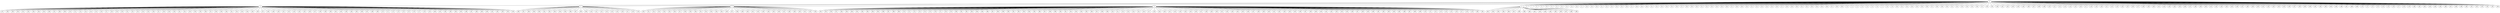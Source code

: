 
graph graphname {
    0 -- 1
0 -- 2
0 -- 3
0 -- 4
0 -- 5
0 -- 6
0 -- 7
0 -- 8
0 -- 9
0 -- 10
0 -- 11
0 -- 12
0 -- 13
0 -- 14
0 -- 15
0 -- 16
0 -- 17
0 -- 18
0 -- 19
0 -- 20
0 -- 21
0 -- 22
0 -- 23
0 -- 24
0 -- 25
0 -- 26
0 -- 27
0 -- 28
0 -- 29
0 -- 30
0 -- 31
0 -- 32
0 -- 33
0 -- 34
0 -- 35
0 -- 36
0 -- 37
0 -- 38
0 -- 39
0 -- 40
0 -- 41
0 -- 42
0 -- 43
0 -- 44
0 -- 45
0 -- 46
0 -- 47
0 -- 48
0 -- 49
0 -- 50
0 -- 51
0 -- 52
0 -- 53
0 -- 54
0 -- 55
0 -- 56
0 -- 57
0 -- 58
0 -- 59
0 -- 60
0 -- 61
0 -- 62
0 -- 63
0 -- 64
0 -- 65
0 -- 66
0 -- 67
0 -- 68
0 -- 69
0 -- 70
0 -- 71
0 -- 72
0 -- 73
0 -- 74
0 -- 75
0 -- 76
0 -- 77
0 -- 78
0 -- 79
0 -- 80
0 -- 81
0 -- 82
0 -- 83
0 -- 84
0 -- 85
0 -- 86
0 -- 87
0 -- 88
0 -- 89
0 -- 90
0 -- 91
0 -- 92
0 -- 93
0 -- 94
0 -- 95
0 -- 96
0 -- 97
0 -- 98
0 -- 99
0 -- 100
0 -- 101
0 -- 102
0 -- 103
0 -- 104
0 -- 105
0 -- 106
0 -- 107
0 -- 108
0 -- 109
0 -- 110
0 -- 111
0 -- 112
0 -- 113
0 -- 114
0 -- 115
0 -- 116
0 -- 117
0 -- 118
0 -- 119
0 -- 120
0 -- 121
0 -- 122
0 -- 123
0 -- 124
0 -- 125
0 -- 126
0 -- 127
0 -- 128
0 -- 129
0 -- 130
0 -- 131
0 -- 132
0 -- 133
0 -- 134
0 -- 135
0 -- 136
0 -- 137
0 -- 138
0 -- 139
0 -- 140
0 -- 141
0 -- 142
0 -- 143
0 -- 144
0 -- 145
0 -- 146
0 -- 147
0 -- 148
0 -- 149
0 -- 150
0 -- 151
0 -- 152
0 -- 153
0 -- 154
0 -- 155
0 -- 156
0 -- 157
0 -- 158
0 -- 159
0 -- 160
0 -- 161
0 -- 162
0 -- 163
0 -- 164
0 -- 165
0 -- 166
0 -- 167
0 -- 168
0 -- 169
0 -- 170
0 -- 171
0 -- 172
0 -- 173
0 -- 174
0 -- 175
0 -- 176
0 -- 177
0 -- 178
0 -- 179
0 -- 180
0 -- 181
0 -- 182
0 -- 183
0 -- 184
0 -- 185
0 -- 186
0 -- 187
0 -- 188
0 -- 189
0 -- 190
0 -- 191
0 -- 192
0 -- 193
0 -- 194
0 -- 195
0 -- 196
1 -- 197
1 -- 198
1 -- 199
1 -- 200
1 -- 201
1 -- 202
1 -- 203
1 -- 204
1 -- 205
1 -- 206
1 -- 207
1 -- 208
1 -- 209
1 -- 210
1 -- 211
1 -- 212
1 -- 213
1 -- 214
1 -- 215
1 -- 216
1 -- 217
1 -- 218
1 -- 219
1 -- 220
1 -- 221
1 -- 222
1 -- 223
1 -- 224
1 -- 225
1 -- 226
1 -- 227
1 -- 228
1 -- 229
1 -- 230
1 -- 231
1 -- 232
1 -- 233
1 -- 234
1 -- 235
1 -- 236
1 -- 237
1 -- 238
1 -- 239
1 -- 240
1 -- 241
1 -- 242
1 -- 243
1 -- 244
1 -- 245
1 -- 246
1 -- 247
1 -- 248
1 -- 249
1 -- 250
1 -- 251
1 -- 252
1 -- 253
1 -- 254
1 -- 255
1 -- 256
1 -- 257
1 -- 258
1 -- 259
1 -- 260
1 -- 261
1 -- 262
1 -- 263
1 -- 264
1 -- 265
1 -- 266
1 -- 267
1 -- 268
1 -- 269
1 -- 270
1 -- 271
1 -- 272
1 -- 273
1 -- 274
1 -- 275
1 -- 276
1 -- 277
1 -- 278
1 -- 279
1 -- 280
1 -- 281
1 -- 282
1 -- 283
1 -- 284
1 -- 285
1 -- 286
1 -- 287
1 -- 288
1 -- 289
1 -- 290
1 -- 291
1 -- 292
1 -- 293
1 -- 294
1 -- 295
2 -- 296
2 -- 297
2 -- 298
2 -- 299
2 -- 300
2 -- 301
2 -- 302
2 -- 303
2 -- 304
2 -- 305
2 -- 306
2 -- 307
2 -- 308
2 -- 309
2 -- 310
2 -- 311
2 -- 312
2 -- 313
2 -- 314
2 -- 315
2 -- 316
2 -- 317
2 -- 318
2 -- 319
3 -- 320
3 -- 321
3 -- 322
3 -- 323
3 -- 324
3 -- 325
3 -- 326
3 -- 327
3 -- 328
3 -- 329
3 -- 330
3 -- 331
3 -- 332
3 -- 333
3 -- 334
3 -- 335
3 -- 336
3 -- 337
3 -- 338
3 -- 339
3 -- 340
3 -- 341
3 -- 342
3 -- 343
3 -- 344
3 -- 345
3 -- 346
3 -- 347
3 -- 348
3 -- 349
3 -- 350
3 -- 351
3 -- 352
3 -- 353
4 -- 354
4 -- 355
4 -- 356
4 -- 357
4 -- 358
4 -- 359
4 -- 360
4 -- 361
4 -- 362
4 -- 363
4 -- 364
4 -- 365
4 -- 366
4 -- 367
4 -- 368
4 -- 369
4 -- 370
4 -- 371
4 -- 372
4 -- 373
4 -- 374
4 -- 375
4 -- 376
4 -- 377
4 -- 378
4 -- 379
4 -- 380
4 -- 381
4 -- 382
4 -- 383
4 -- 384
4 -- 385
4 -- 386
4 -- 387
4 -- 388
4 -- 389
4 -- 390
4 -- 391
4 -- 392
4 -- 393
4 -- 394
4 -- 395
4 -- 396
4 -- 397
4 -- 398
4 -- 399
4 -- 400
4 -- 401
4 -- 402
4 -- 403
4 -- 404
4 -- 405
4 -- 406
4 -- 407
4 -- 408
4 -- 409
4 -- 410
4 -- 411
4 -- 412
4 -- 413
4 -- 414
4 -- 415
4 -- 416
4 -- 417
4 -- 418
4 -- 419
4 -- 420
4 -- 421
4 -- 422
4 -- 423
4 -- 424
4 -- 425
4 -- 426
4 -- 427
4 -- 428
4 -- 429
4 -- 430
4 -- 431
4 -- 432
4 -- 433
4 -- 434
4 -- 435
4 -- 436
4 -- 437
4 -- 438
4 -- 439
4 -- 440
4 -- 441
4 -- 442
4 -- 443
4 -- 444
4 -- 445
4 -- 446
4 -- 447
4 -- 448
4 -- 449
4 -- 450
4 -- 451
4 -- 452
4 -- 453
4 -- 454
4 -- 455
4 -- 456
4 -- 457
4 -- 458
4 -- 459
4 -- 460
4 -- 461
4 -- 462
4 -- 463
4 -- 464
4 -- 465
4 -- 466
4 -- 467
4 -- 468
4 -- 469
4 -- 470
4 -- 471
4 -- 472
4 -- 473
4 -- 474
4 -- 475
4 -- 476
4 -- 477
4 -- 478
4 -- 479
4 -- 480
4 -- 481
5 -- 482
5 -- 483
5 -- 484
5 -- 485
5 -- 486
5 -- 487
5 -- 488
5 -- 489
5 -- 490
5 -- 491
5 -- 492
5 -- 493
5 -- 494
5 -- 495
5 -- 496
5 -- 497
5 -- 498
5 -- 499

}
